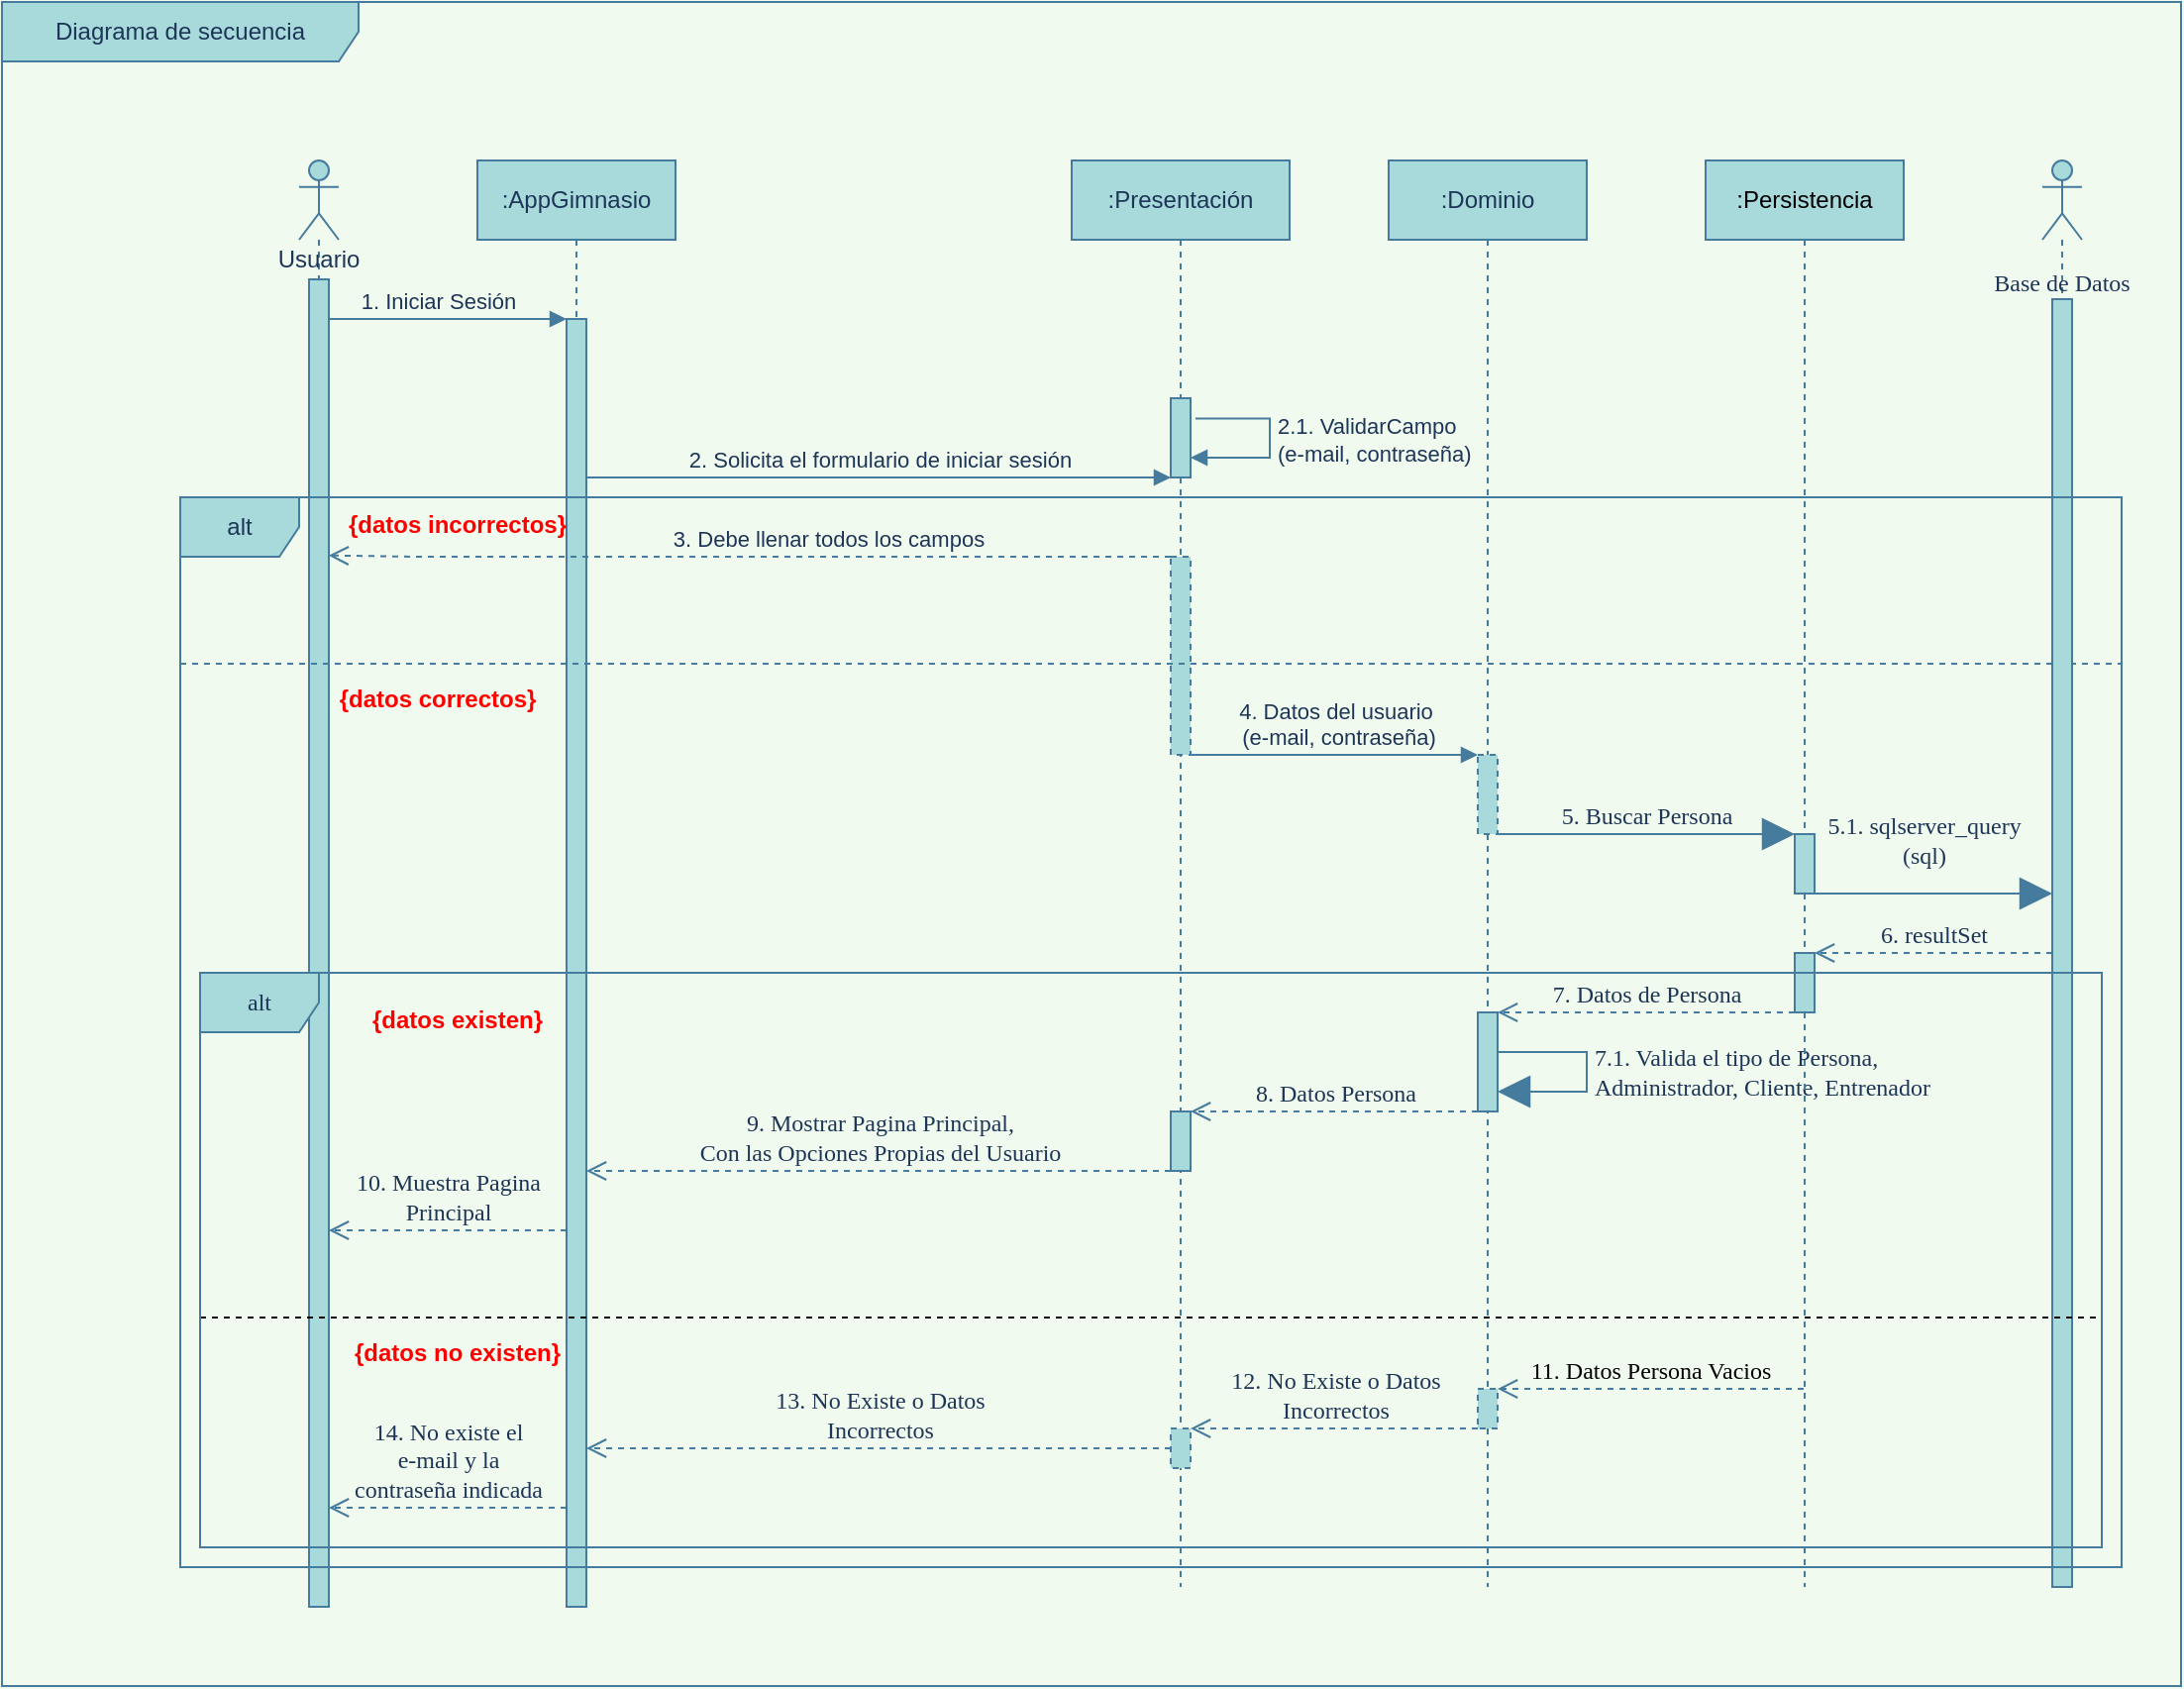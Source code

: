 <mxfile version="20.2.3" type="device"><diagram id="kgpKYQtTHZ0yAKxKKP6v" name="Iniciar Sesión"><mxGraphModel dx="1021" dy="649" grid="1" gridSize="10" guides="1" tooltips="1" connect="1" arrows="1" fold="1" page="1" pageScale="1" pageWidth="1100" pageHeight="850" background="#F1FAEE" math="0" shadow="0"><root><mxCell id="0"/><mxCell id="1" parent="0"/><mxCell id="yBrvuxVPPl_dkeS1BgQu-4" value="Diagrama de secuencia" style="shape=umlFrame;whiteSpace=wrap;html=1;width=180;height=30;rounded=0;fillColor=#A8DADC;strokeColor=#457B9D;fontColor=#1D3557;" parent="1" vertex="1"><mxGeometry width="1100" height="850" as="geometry"/></mxCell><mxCell id="yBrvuxVPPl_dkeS1BgQu-5" value=":AppGimnasio" style="shape=umlLifeline;perimeter=lifelinePerimeter;whiteSpace=wrap;html=1;container=1;collapsible=0;recursiveResize=0;outlineConnect=0;fillColor=#A8DADC;strokeColor=#457B9D;rounded=0;fontColor=#1D3557;" parent="1" vertex="1"><mxGeometry x="240" y="80" width="100" height="730" as="geometry"/></mxCell><mxCell id="_TKvPC9EWprTT_iQRJFP-15" value="" style="html=1;points=[];perimeter=orthogonalPerimeter;rounded=0;fillColor=#A8DADC;strokeColor=#457B9D;fontColor=#1D3557;" vertex="1" parent="yBrvuxVPPl_dkeS1BgQu-5"><mxGeometry x="45" y="80" width="10" height="650" as="geometry"/></mxCell><mxCell id="yBrvuxVPPl_dkeS1BgQu-7" value=":Dominio" style="shape=umlLifeline;perimeter=lifelinePerimeter;whiteSpace=wrap;html=1;container=1;collapsible=0;recursiveResize=0;outlineConnect=0;fillColor=#A8DADC;strokeColor=#457B9D;rounded=0;fontColor=#1D3557;" parent="1" vertex="1"><mxGeometry x="700" y="80" width="100" height="720" as="geometry"/></mxCell><mxCell id="_TKvPC9EWprTT_iQRJFP-36" value="" style="html=1;points=[];perimeter=orthogonalPerimeter;dashed=1;rounded=0;fillColor=#A8DADC;strokeColor=#457B9D;fontColor=#1D3557;" vertex="1" parent="yBrvuxVPPl_dkeS1BgQu-7"><mxGeometry x="45" y="300" width="10" height="40" as="geometry"/></mxCell><mxCell id="_TKvPC9EWprTT_iQRJFP-46" value="" style="html=1;points=[];perimeter=orthogonalPerimeter;fontFamily=Tahoma;fontSize=12;fontColor=#1D3557;strokeColor=#457B9D;fillColor=#A8DADC;" vertex="1" parent="yBrvuxVPPl_dkeS1BgQu-7"><mxGeometry x="45" y="430" width="10" height="50" as="geometry"/></mxCell><mxCell id="_TKvPC9EWprTT_iQRJFP-47" value="7.1. Valida el tipo de Persona,&lt;br&gt;Administrador, Cliente, Entrenador" style="edgeStyle=orthogonalEdgeStyle;html=1;align=left;spacingLeft=2;endArrow=block;rounded=0;labelBackgroundColor=#F1FAEE;fontFamily=Tahoma;fontSize=12;fontColor=#1D3557;startSize=14;endSize=14;strokeColor=#457B9D;fillColor=#A8DADC;" edge="1" target="_TKvPC9EWprTT_iQRJFP-46" parent="yBrvuxVPPl_dkeS1BgQu-7" source="_TKvPC9EWprTT_iQRJFP-46"><mxGeometry relative="1" as="geometry"><mxPoint x="110" y="440" as="sourcePoint"/><Array as="points"><mxPoint x="100" y="450"/><mxPoint x="100" y="470"/></Array></mxGeometry></mxCell><mxCell id="yBrvuxVPPl_dkeS1BgQu-8" value=":Persistencia" style="shape=umlLifeline;perimeter=lifelinePerimeter;whiteSpace=wrap;html=1;container=1;collapsible=0;recursiveResize=0;outlineConnect=0;fillColor=#A8DADC;strokeColor=#457B9D;rounded=0;fontColor=#000000;" parent="1" vertex="1"><mxGeometry x="860" y="80" width="100" height="720" as="geometry"/></mxCell><mxCell id="_TKvPC9EWprTT_iQRJFP-39" value="" style="html=1;points=[];perimeter=orthogonalPerimeter;fontFamily=Tahoma;fontSize=12;fontColor=#1D3557;strokeColor=#457B9D;fillColor=#A8DADC;" vertex="1" parent="yBrvuxVPPl_dkeS1BgQu-8"><mxGeometry x="45" y="340" width="10" height="30" as="geometry"/></mxCell><mxCell id="_TKvPC9EWprTT_iQRJFP-43" value="" style="html=1;points=[];perimeter=orthogonalPerimeter;fontFamily=Tahoma;fontSize=12;fontColor=#1D3557;strokeColor=#457B9D;fillColor=#A8DADC;" vertex="1" parent="yBrvuxVPPl_dkeS1BgQu-8"><mxGeometry x="45" y="400" width="10" height="30" as="geometry"/></mxCell><mxCell id="_TKvPC9EWprTT_iQRJFP-13" value="Usuario" style="shape=umlLifeline;participant=umlActor;perimeter=lifelinePerimeter;whiteSpace=wrap;html=1;container=1;collapsible=0;recursiveResize=0;verticalAlign=top;spacingTop=36;outlineConnect=0;rounded=0;fillColor=#A8DADC;strokeColor=#457B9D;fontColor=#1D3557;" vertex="1" parent="1"><mxGeometry x="150" y="80" width="20" height="730" as="geometry"/></mxCell><mxCell id="_TKvPC9EWprTT_iQRJFP-25" value="" style="html=1;points=[];perimeter=orthogonalPerimeter;rounded=0;fillColor=#A8DADC;strokeColor=#457B9D;fontColor=#1D3557;" vertex="1" parent="_TKvPC9EWprTT_iQRJFP-13"><mxGeometry x="5" y="60" width="10" height="670" as="geometry"/></mxCell><mxCell id="_TKvPC9EWprTT_iQRJFP-14" value="1. Iniciar Sesión" style="html=1;verticalAlign=bottom;endArrow=block;rounded=0;labelBackgroundColor=#F1FAEE;strokeColor=#457B9D;fontColor=#1D3557;" edge="1" parent="1" source="_TKvPC9EWprTT_iQRJFP-25" target="_TKvPC9EWprTT_iQRJFP-15"><mxGeometry x="-0.083" width="80" relative="1" as="geometry"><mxPoint x="190" y="270" as="sourcePoint"/><mxPoint x="270" y="270" as="targetPoint"/><Array as="points"><mxPoint x="200" y="160"/><mxPoint x="230" y="160"/></Array><mxPoint as="offset"/></mxGeometry></mxCell><mxCell id="_TKvPC9EWprTT_iQRJFP-20" value="2. Solicita el formulario de iniciar sesión" style="html=1;verticalAlign=bottom;endArrow=block;rounded=0;labelBackgroundColor=#F1FAEE;strokeColor=#457B9D;fontColor=#1D3557;" edge="1" parent="1" source="_TKvPC9EWprTT_iQRJFP-15" target="_TKvPC9EWprTT_iQRJFP-22"><mxGeometry width="80" relative="1" as="geometry"><mxPoint x="510" y="250" as="sourcePoint"/><mxPoint x="585" y="280.24" as="targetPoint"/></mxGeometry></mxCell><mxCell id="yBrvuxVPPl_dkeS1BgQu-6" value=":Presentación" style="shape=umlLifeline;perimeter=lifelinePerimeter;whiteSpace=wrap;html=1;container=1;collapsible=0;recursiveResize=0;outlineConnect=0;fillColor=#A8DADC;strokeColor=#457B9D;rounded=0;fontColor=#1D3557;" parent="1" vertex="1"><mxGeometry x="540" y="80" width="110" height="720" as="geometry"/></mxCell><mxCell id="_TKvPC9EWprTT_iQRJFP-22" value="" style="html=1;points=[];perimeter=orthogonalPerimeter;rounded=0;fillColor=#A8DADC;strokeColor=#457B9D;fontColor=#1D3557;" vertex="1" parent="yBrvuxVPPl_dkeS1BgQu-6"><mxGeometry x="50" y="120" width="10" height="40" as="geometry"/></mxCell><mxCell id="_TKvPC9EWprTT_iQRJFP-23" value="2.1. ValidarCampo &lt;br&gt;(e-mail, contraseña)" style="edgeStyle=orthogonalEdgeStyle;html=1;align=left;spacingLeft=2;endArrow=block;rounded=0;exitX=1.25;exitY=0.256;exitDx=0;exitDy=0;exitPerimeter=0;labelBackgroundColor=#F1FAEE;strokeColor=#457B9D;fontColor=#1D3557;" edge="1" target="_TKvPC9EWprTT_iQRJFP-22" parent="yBrvuxVPPl_dkeS1BgQu-6" source="_TKvPC9EWprTT_iQRJFP-22"><mxGeometry relative="1" as="geometry"><mxPoint x="105" y="230" as="sourcePoint"/><Array as="points"><mxPoint x="100" y="130"/><mxPoint x="100" y="150"/></Array></mxGeometry></mxCell><mxCell id="_TKvPC9EWprTT_iQRJFP-29" value="" style="html=1;points=[];perimeter=orthogonalPerimeter;dashed=1;rounded=0;fillColor=#A8DADC;strokeColor=#457B9D;fontColor=#1D3557;" vertex="1" parent="yBrvuxVPPl_dkeS1BgQu-6"><mxGeometry x="50" y="200" width="10" height="100" as="geometry"/></mxCell><mxCell id="_TKvPC9EWprTT_iQRJFP-49" value="" style="html=1;points=[];perimeter=orthogonalPerimeter;fontFamily=Tahoma;fontSize=12;fontColor=#1D3557;strokeColor=#457B9D;fillColor=#A8DADC;" vertex="1" parent="yBrvuxVPPl_dkeS1BgQu-6"><mxGeometry x="50" y="480" width="10" height="30" as="geometry"/></mxCell><mxCell id="_TKvPC9EWprTT_iQRJFP-32" value="3. Debe llenar todos los campos" style="html=1;verticalAlign=bottom;endArrow=open;dashed=1;endSize=8;rounded=0;labelBackgroundColor=#F1FAEE;strokeColor=#457B9D;fontColor=#1D3557;entryX=0.988;entryY=0.208;entryDx=0;entryDy=0;entryPerimeter=0;" edge="1" parent="1" source="_TKvPC9EWprTT_iQRJFP-29" target="_TKvPC9EWprTT_iQRJFP-25"><mxGeometry x="-0.185" relative="1" as="geometry"><mxPoint x="430" y="350" as="sourcePoint"/><mxPoint x="60" y="360" as="targetPoint"/><Array as="points"><mxPoint x="560" y="280"/><mxPoint x="520" y="280"/><mxPoint x="480" y="280"/><mxPoint x="440" y="280"/><mxPoint x="210" y="280"/></Array><mxPoint as="offset"/></mxGeometry></mxCell><mxCell id="_TKvPC9EWprTT_iQRJFP-33" value="{datos incorrectos}" style="text;align=center;fontStyle=1;verticalAlign=middle;spacingLeft=3;spacingRight=3;strokeColor=none;rotatable=0;points=[[0,0.5],[1,0.5]];portConstraint=eastwest;dashed=1;rounded=0;fontColor=#FF0000;" vertex="1" parent="1"><mxGeometry x="190" y="250" width="80" height="26" as="geometry"/></mxCell><mxCell id="_TKvPC9EWprTT_iQRJFP-34" value="{datos correctos}" style="text;align=center;fontStyle=1;verticalAlign=middle;spacingLeft=3;spacingRight=3;strokeColor=none;rotatable=0;points=[[0,0.5],[1,0.5]];portConstraint=eastwest;dashed=1;rounded=0;fontColor=#FF0000;" vertex="1" parent="1"><mxGeometry x="180" y="338" width="80" height="26" as="geometry"/></mxCell><mxCell id="_TKvPC9EWprTT_iQRJFP-35" value="4. Datos del usuario&lt;br&gt;&amp;nbsp;(e-mail, contraseña)" style="html=1;verticalAlign=bottom;endArrow=block;rounded=0;labelBackgroundColor=#F1FAEE;strokeColor=#457B9D;fontColor=#1D3557;" edge="1" parent="1" source="_TKvPC9EWprTT_iQRJFP-29" target="_TKvPC9EWprTT_iQRJFP-36"><mxGeometry width="80" relative="1" as="geometry"><mxPoint x="610" y="350" as="sourcePoint"/><mxPoint x="690" y="350" as="targetPoint"/><Array as="points"><mxPoint x="640" y="380"/><mxPoint x="680" y="380"/></Array></mxGeometry></mxCell><mxCell id="_TKvPC9EWprTT_iQRJFP-28" value="" style="line;strokeWidth=1;fillColor=none;align=left;verticalAlign=middle;spacingTop=-1;spacingLeft=3;spacingRight=3;rotatable=0;labelPosition=right;points=[];portConstraint=eastwest;dashed=1;rounded=0;labelBackgroundColor=#F1FAEE;strokeColor=#457B9D;fontColor=#1D3557;" vertex="1" parent="1"><mxGeometry x="90" y="330" width="980" height="8" as="geometry"/></mxCell><mxCell id="_TKvPC9EWprTT_iQRJFP-37" value="&lt;pre style=&quot;font-size: 12px;&quot;&gt;&lt;span style=&quot;font-size: 12px; background-color: initial; line-height: 1;&quot;&gt;&lt;font face=&quot;Tahoma&quot; style=&quot;font-size: 12px;&quot;&gt;Base de Datos&lt;/font&gt;&lt;/span&gt;&lt;/pre&gt;" style="shape=umlLifeline;participant=umlActor;perimeter=lifelinePerimeter;whiteSpace=wrap;html=1;container=1;collapsible=0;recursiveResize=0;verticalAlign=top;spacingTop=36;outlineConnect=0;fontSize=12;fontColor=#1D3557;strokeColor=#457B9D;fillColor=#A8DADC;align=center;size=40;horizontal=1;labelPosition=center;verticalLabelPosition=middle;" vertex="1" parent="1"><mxGeometry x="1030" y="80" width="20" height="720" as="geometry"/></mxCell><mxCell id="_TKvPC9EWprTT_iQRJFP-38" value="" style="html=1;points=[];perimeter=orthogonalPerimeter;fontFamily=Tahoma;fontSize=12;fontColor=#1D3557;strokeColor=#457B9D;fillColor=#A8DADC;" vertex="1" parent="_TKvPC9EWprTT_iQRJFP-37"><mxGeometry x="5" y="70" width="10" height="650" as="geometry"/></mxCell><mxCell id="_TKvPC9EWprTT_iQRJFP-40" value="5. Buscar Persona" style="html=1;verticalAlign=bottom;endArrow=block;rounded=0;fontFamily=Tahoma;fontSize=12;fontColor=#1D3557;startSize=14;endSize=14;strokeColor=#457B9D;fillColor=#A8DADC;labelBackgroundColor=#F1FAEE;" edge="1" parent="1" source="_TKvPC9EWprTT_iQRJFP-36" target="_TKvPC9EWprTT_iQRJFP-39"><mxGeometry width="80" relative="1" as="geometry"><mxPoint x="770" y="420" as="sourcePoint"/><mxPoint x="850" y="420" as="targetPoint"/></mxGeometry></mxCell><mxCell id="_TKvPC9EWprTT_iQRJFP-41" value="5.1. sqlserver_query&lt;br&gt;(sql)" style="html=1;verticalAlign=bottom;endArrow=block;rounded=0;fontFamily=Tahoma;fontSize=12;fontColor=#1D3557;startSize=14;endSize=14;strokeColor=#457B9D;fillColor=#A8DADC;labelBackgroundColor=#F1FAEE;" edge="1" parent="1" source="_TKvPC9EWprTT_iQRJFP-39" target="_TKvPC9EWprTT_iQRJFP-38"><mxGeometry x="-0.083" y="10" width="80" relative="1" as="geometry"><mxPoint x="610" y="260" as="sourcePoint"/><mxPoint x="690" y="260" as="targetPoint"/><Array as="points"><mxPoint x="950" y="450"/></Array><mxPoint as="offset"/></mxGeometry></mxCell><mxCell id="_TKvPC9EWprTT_iQRJFP-42" value="6. resultSet" style="html=1;verticalAlign=bottom;endArrow=open;dashed=1;endSize=8;rounded=0;labelBackgroundColor=#F1FAEE;fontFamily=Tahoma;fontSize=12;fontColor=#1D3557;strokeColor=#457B9D;fillColor=#A8DADC;" edge="1" parent="1" source="_TKvPC9EWprTT_iQRJFP-38" target="_TKvPC9EWprTT_iQRJFP-43"><mxGeometry relative="1" as="geometry"><mxPoint x="690" y="350" as="sourcePoint"/><mxPoint x="610" y="350" as="targetPoint"/><Array as="points"><mxPoint x="950" y="480"/></Array></mxGeometry></mxCell><mxCell id="_TKvPC9EWprTT_iQRJFP-45" value="7. Datos de Persona" style="html=1;verticalAlign=bottom;endArrow=open;dashed=1;endSize=8;rounded=0;labelBackgroundColor=#F1FAEE;fontFamily=Tahoma;fontSize=12;fontColor=#1D3557;strokeColor=#457B9D;fillColor=#A8DADC;" edge="1" parent="1" source="_TKvPC9EWprTT_iQRJFP-43" target="_TKvPC9EWprTT_iQRJFP-46"><mxGeometry relative="1" as="geometry"><mxPoint x="620" y="350" as="sourcePoint"/><mxPoint x="755" y="500" as="targetPoint"/></mxGeometry></mxCell><mxCell id="_TKvPC9EWprTT_iQRJFP-48" value="8. Datos Persona" style="html=1;verticalAlign=bottom;endArrow=open;dashed=1;endSize=8;rounded=0;labelBackgroundColor=#F1FAEE;fontFamily=Tahoma;fontSize=12;fontColor=#1D3557;strokeColor=#457B9D;fillColor=#A8DADC;" edge="1" parent="1" source="_TKvPC9EWprTT_iQRJFP-46" target="_TKvPC9EWprTT_iQRJFP-49"><mxGeometry relative="1" as="geometry"><mxPoint x="460" y="340" as="sourcePoint"/><mxPoint x="380" y="340" as="targetPoint"/></mxGeometry></mxCell><mxCell id="_TKvPC9EWprTT_iQRJFP-51" value="9. Mostrar Pagina Principal,&lt;br&gt;Con las Opciones Propias del Usuario" style="html=1;verticalAlign=bottom;endArrow=open;dashed=1;endSize=8;rounded=0;labelBackgroundColor=#F1FAEE;fontFamily=Tahoma;fontSize=12;fontColor=#1D3557;strokeColor=#457B9D;fillColor=#A8DADC;" edge="1" parent="1" source="_TKvPC9EWprTT_iQRJFP-49" target="_TKvPC9EWprTT_iQRJFP-15"><mxGeometry relative="1" as="geometry"><mxPoint x="650" y="340" as="sourcePoint"/><mxPoint x="290" y="590" as="targetPoint"/><Array as="points"><mxPoint x="440" y="590"/></Array></mxGeometry></mxCell><mxCell id="_TKvPC9EWprTT_iQRJFP-52" value="10. Muestra Pagina&lt;br&gt;Principal" style="html=1;verticalAlign=bottom;endArrow=open;dashed=1;endSize=8;rounded=0;labelBackgroundColor=#F1FAEE;fontFamily=Tahoma;fontSize=12;fontColor=#1D3557;strokeColor=#457B9D;fillColor=#A8DADC;" edge="1" parent="1" target="_TKvPC9EWprTT_iQRJFP-25"><mxGeometry relative="1" as="geometry"><mxPoint x="285" y="620.0" as="sourcePoint"/><mxPoint x="50" y="440" as="targetPoint"/><Array as="points"><mxPoint x="250" y="620"/><mxPoint x="190" y="620"/></Array></mxGeometry></mxCell><mxCell id="_TKvPC9EWprTT_iQRJFP-54" value="{datos existen}" style="text;align=center;fontStyle=1;verticalAlign=middle;spacingLeft=3;spacingRight=3;strokeColor=none;rotatable=0;points=[[0,0.5],[1,0.5]];portConstraint=eastwest;dashed=1;rounded=0;fontColor=#FF0000;" vertex="1" parent="1"><mxGeometry x="190" y="500" width="80" height="26" as="geometry"/></mxCell><mxCell id="_TKvPC9EWprTT_iQRJFP-55" value="" style="line;strokeWidth=1;fillColor=none;align=left;verticalAlign=middle;spacingTop=-1;spacingLeft=3;spacingRight=3;rotatable=0;labelPosition=right;points=[];portConstraint=eastwest;fontFamily=Tahoma;fontSize=12;fontColor=#1D3557;dashed=1;" vertex="1" parent="1"><mxGeometry x="100" y="660" width="960" height="8" as="geometry"/></mxCell><mxCell id="_TKvPC9EWprTT_iQRJFP-56" value="{datos no existen}" style="text;align=center;fontStyle=1;verticalAlign=middle;spacingLeft=3;spacingRight=3;strokeColor=none;rotatable=0;points=[[0,0.5],[1,0.5]];portConstraint=eastwest;dashed=1;rounded=0;fontColor=#FF0000;" vertex="1" parent="1"><mxGeometry x="190" y="668" width="80" height="26" as="geometry"/></mxCell><mxCell id="_TKvPC9EWprTT_iQRJFP-57" value="12. No Existe o Datos&lt;br&gt;Incorrectos" style="html=1;verticalAlign=bottom;endArrow=open;dashed=1;endSize=8;rounded=0;labelBackgroundColor=#F1FAEE;fontFamily=Tahoma;fontSize=12;fontColor=#1D3557;strokeColor=#457B9D;fillColor=#A8DADC;" edge="1" parent="1" source="_TKvPC9EWprTT_iQRJFP-65" target="_TKvPC9EWprTT_iQRJFP-61"><mxGeometry relative="1" as="geometry"><mxPoint x="750" y="710" as="sourcePoint"/><mxPoint x="500" y="550" as="targetPoint"/><Array as="points"><mxPoint x="600" y="720"/></Array></mxGeometry></mxCell><mxCell id="_TKvPC9EWprTT_iQRJFP-60" value="13. No Existe o Datos&lt;br&gt;Incorrectos" style="html=1;verticalAlign=bottom;endArrow=open;dashed=1;endSize=8;rounded=0;labelBackgroundColor=#F1FAEE;fontFamily=Tahoma;fontSize=12;fontColor=#1D3557;strokeColor=#457B9D;fillColor=#A8DADC;" edge="1" parent="1" source="_TKvPC9EWprTT_iQRJFP-61" target="_TKvPC9EWprTT_iQRJFP-15"><mxGeometry relative="1" as="geometry"><mxPoint x="580" y="530" as="sourcePoint"/><mxPoint x="295" y="740.0" as="targetPoint"/></mxGeometry></mxCell><mxCell id="_TKvPC9EWprTT_iQRJFP-61" value="" style="html=1;points=[];perimeter=orthogonalPerimeter;dashed=1;fontFamily=Tahoma;fontSize=12;fontColor=#1D3557;strokeColor=#457B9D;fillColor=#A8DADC;" vertex="1" parent="1"><mxGeometry x="590" y="720" width="10" height="20" as="geometry"/></mxCell><mxCell id="_TKvPC9EWprTT_iQRJFP-64" value="14. No existe el&lt;br&gt;e-mail&amp;nbsp;y la&lt;br&gt;contraseña&amp;nbsp;indicada" style="html=1;verticalAlign=bottom;endArrow=open;dashed=1;endSize=8;rounded=0;labelBackgroundColor=#F1FAEE;fontFamily=Tahoma;fontSize=12;fontColor=#1D3557;strokeColor=#457B9D;fillColor=#A8DADC;" edge="1" parent="1" target="_TKvPC9EWprTT_iQRJFP-25"><mxGeometry relative="1" as="geometry"><mxPoint x="285" y="760.0" as="sourcePoint"/><mxPoint x="500" y="520" as="targetPoint"/><Array as="points"><mxPoint x="250" y="760"/></Array></mxGeometry></mxCell><mxCell id="_TKvPC9EWprTT_iQRJFP-65" value="" style="html=1;points=[];perimeter=orthogonalPerimeter;dashed=1;fontFamily=Tahoma;fontSize=12;fontColor=#FF0000;strokeColor=#457B9D;fillColor=#A8DADC;" vertex="1" parent="1"><mxGeometry x="745" y="700" width="10" height="20" as="geometry"/></mxCell><mxCell id="_TKvPC9EWprTT_iQRJFP-66" value="11. Datos Persona Vacios" style="html=1;verticalAlign=bottom;endArrow=open;dashed=1;endSize=8;rounded=0;labelBackgroundColor=#F1FAEE;fontFamily=Tahoma;fontSize=12;fontColor=#000000;strokeColor=#457B9D;fillColor=#A8DADC;" edge="1" parent="1" source="yBrvuxVPPl_dkeS1BgQu-8" target="_TKvPC9EWprTT_iQRJFP-65"><mxGeometry relative="1" as="geometry"><mxPoint x="880" y="700.41" as="sourcePoint"/><mxPoint x="800" y="700.41" as="targetPoint"/></mxGeometry></mxCell><mxCell id="_TKvPC9EWprTT_iQRJFP-53" value="alt" style="shape=umlFrame;whiteSpace=wrap;html=1;fontFamily=Tahoma;fontSize=12;fontColor=#1D3557;strokeColor=#457B9D;fillColor=#A8DADC;" vertex="1" parent="1"><mxGeometry x="100" y="490" width="960" height="290" as="geometry"/></mxCell><mxCell id="_TKvPC9EWprTT_iQRJFP-24" value="alt" style="shape=umlFrame;whiteSpace=wrap;html=1;rounded=0;fillColor=#A8DADC;strokeColor=#457B9D;fontColor=#1D3557;" vertex="1" parent="1"><mxGeometry x="90" y="250" width="980" height="540" as="geometry"/></mxCell></root></mxGraphModel></diagram></mxfile>